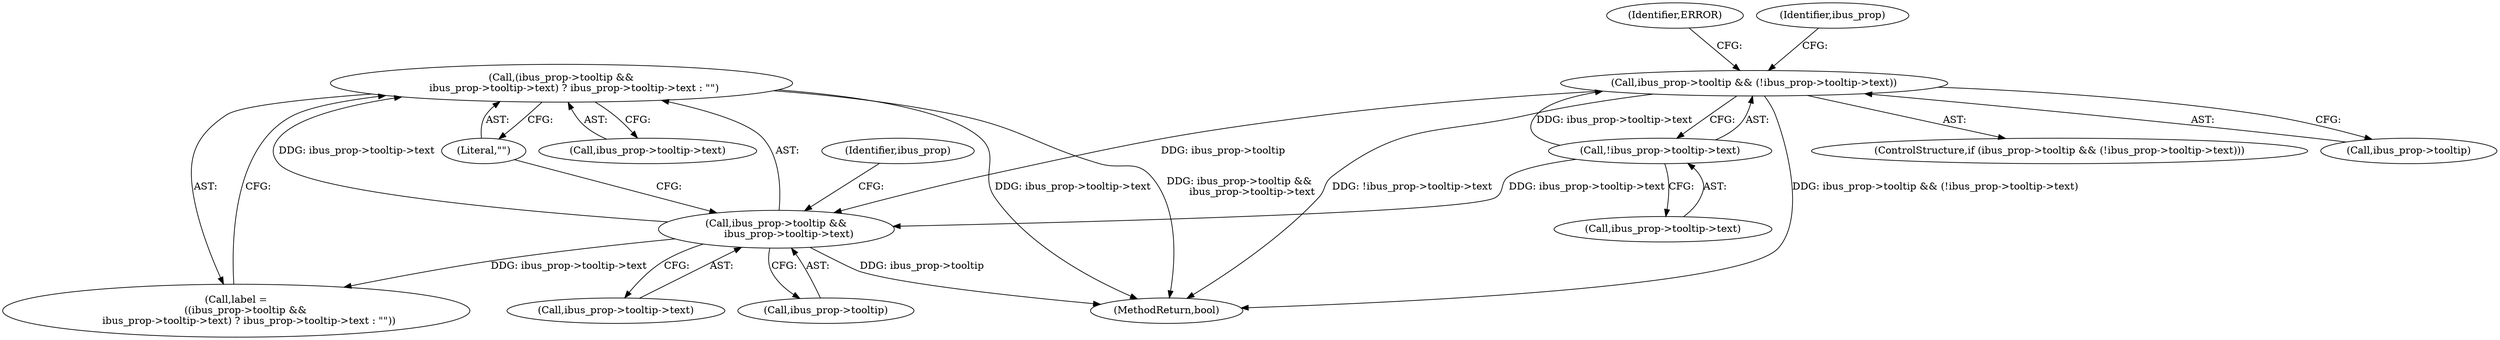 digraph "0_Chrome_dc7b094a338c6c521f918f478e993f0f74bbea0d_55@pointer" {
"1000280" [label="(Call,(ibus_prop->tooltip &&\n        ibus_prop->tooltip->text) ? ibus_prop->tooltip->text : \"\")"];
"1000281" [label="(Call,ibus_prop->tooltip &&\n        ibus_prop->tooltip->text)"];
"1000234" [label="(Call,ibus_prop->tooltip && (!ibus_prop->tooltip->text))"];
"1000238" [label="(Call,!ibus_prop->tooltip->text)"];
"1000285" [label="(Call,ibus_prop->tooltip->text)"];
"1000281" [label="(Call,ibus_prop->tooltip &&\n        ibus_prop->tooltip->text)"];
"1000295" [label="(Literal,\"\")"];
"1000234" [label="(Call,ibus_prop->tooltip && (!ibus_prop->tooltip->text))"];
"1000247" [label="(Identifier,ERROR)"];
"1000258" [label="(Identifier,ibus_prop)"];
"1000278" [label="(Call,label =\n      ((ibus_prop->tooltip &&\n        ibus_prop->tooltip->text) ? ibus_prop->tooltip->text : \"\"))"];
"1000282" [label="(Call,ibus_prop->tooltip)"];
"1000338" [label="(MethodReturn,bool)"];
"1000292" [label="(Identifier,ibus_prop)"];
"1000238" [label="(Call,!ibus_prop->tooltip->text)"];
"1000233" [label="(ControlStructure,if (ibus_prop->tooltip && (!ibus_prop->tooltip->text)))"];
"1000239" [label="(Call,ibus_prop->tooltip->text)"];
"1000235" [label="(Call,ibus_prop->tooltip)"];
"1000280" [label="(Call,(ibus_prop->tooltip &&\n        ibus_prop->tooltip->text) ? ibus_prop->tooltip->text : \"\")"];
"1000290" [label="(Call,ibus_prop->tooltip->text)"];
"1000280" -> "1000278"  [label="AST: "];
"1000280" -> "1000290"  [label="CFG: "];
"1000280" -> "1000295"  [label="CFG: "];
"1000281" -> "1000280"  [label="AST: "];
"1000290" -> "1000280"  [label="AST: "];
"1000295" -> "1000280"  [label="AST: "];
"1000278" -> "1000280"  [label="CFG: "];
"1000280" -> "1000338"  [label="DDG: ibus_prop->tooltip->text"];
"1000280" -> "1000338"  [label="DDG: ibus_prop->tooltip &&\n        ibus_prop->tooltip->text"];
"1000281" -> "1000280"  [label="DDG: ibus_prop->tooltip->text"];
"1000281" -> "1000282"  [label="CFG: "];
"1000281" -> "1000285"  [label="CFG: "];
"1000282" -> "1000281"  [label="AST: "];
"1000285" -> "1000281"  [label="AST: "];
"1000292" -> "1000281"  [label="CFG: "];
"1000295" -> "1000281"  [label="CFG: "];
"1000281" -> "1000338"  [label="DDG: ibus_prop->tooltip"];
"1000281" -> "1000278"  [label="DDG: ibus_prop->tooltip->text"];
"1000234" -> "1000281"  [label="DDG: ibus_prop->tooltip"];
"1000238" -> "1000281"  [label="DDG: ibus_prop->tooltip->text"];
"1000234" -> "1000233"  [label="AST: "];
"1000234" -> "1000235"  [label="CFG: "];
"1000234" -> "1000238"  [label="CFG: "];
"1000235" -> "1000234"  [label="AST: "];
"1000238" -> "1000234"  [label="AST: "];
"1000247" -> "1000234"  [label="CFG: "];
"1000258" -> "1000234"  [label="CFG: "];
"1000234" -> "1000338"  [label="DDG: !ibus_prop->tooltip->text"];
"1000234" -> "1000338"  [label="DDG: ibus_prop->tooltip && (!ibus_prop->tooltip->text)"];
"1000238" -> "1000234"  [label="DDG: ibus_prop->tooltip->text"];
"1000238" -> "1000239"  [label="CFG: "];
"1000239" -> "1000238"  [label="AST: "];
}
